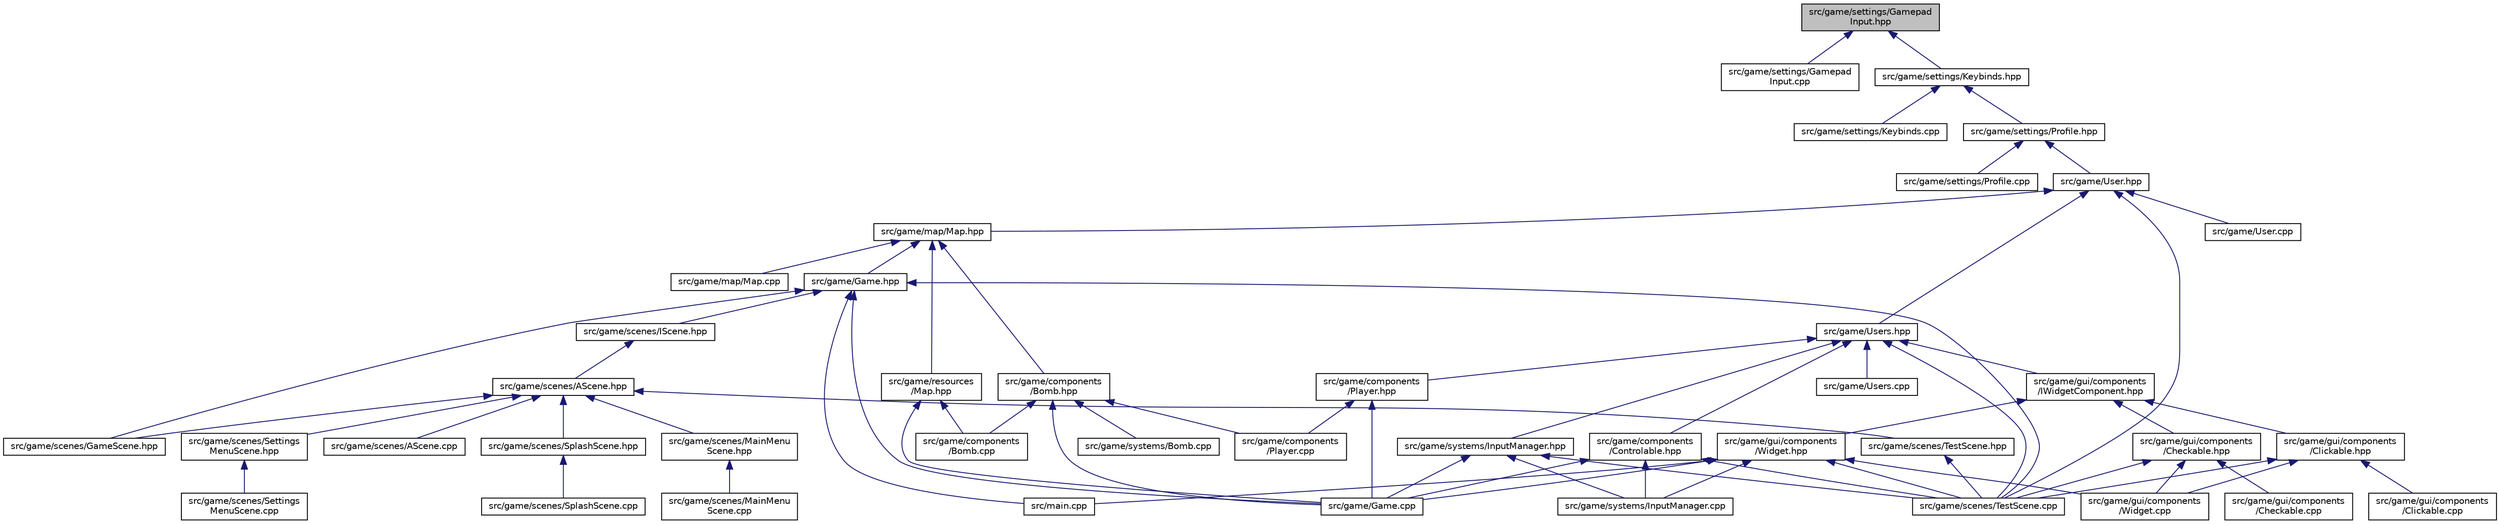 digraph "src/game/settings/GamepadInput.hpp"
{
 // LATEX_PDF_SIZE
  edge [fontname="Helvetica",fontsize="10",labelfontname="Helvetica",labelfontsize="10"];
  node [fontname="Helvetica",fontsize="10",shape=record];
  Node1 [label="src/game/settings/Gamepad\lInput.hpp",height=0.2,width=0.4,color="black", fillcolor="grey75", style="filled", fontcolor="black",tooltip=" "];
  Node1 -> Node2 [dir="back",color="midnightblue",fontsize="10",style="solid",fontname="Helvetica"];
  Node2 [label="src/game/settings/Gamepad\lInput.cpp",height=0.2,width=0.4,color="black", fillcolor="white", style="filled",URL="$_gamepad_input_8cpp.html",tooltip=" "];
  Node1 -> Node3 [dir="back",color="midnightblue",fontsize="10",style="solid",fontname="Helvetica"];
  Node3 [label="src/game/settings/Keybinds.hpp",height=0.2,width=0.4,color="black", fillcolor="white", style="filled",URL="$_keybinds_8hpp.html",tooltip=" "];
  Node3 -> Node4 [dir="back",color="midnightblue",fontsize="10",style="solid",fontname="Helvetica"];
  Node4 [label="src/game/settings/Keybinds.cpp",height=0.2,width=0.4,color="black", fillcolor="white", style="filled",URL="$_keybinds_8cpp.html",tooltip=" "];
  Node3 -> Node5 [dir="back",color="midnightblue",fontsize="10",style="solid",fontname="Helvetica"];
  Node5 [label="src/game/settings/Profile.hpp",height=0.2,width=0.4,color="black", fillcolor="white", style="filled",URL="$_profile_8hpp.html",tooltip=" "];
  Node5 -> Node6 [dir="back",color="midnightblue",fontsize="10",style="solid",fontname="Helvetica"];
  Node6 [label="src/game/settings/Profile.cpp",height=0.2,width=0.4,color="black", fillcolor="white", style="filled",URL="$_profile_8cpp.html",tooltip=" "];
  Node5 -> Node7 [dir="back",color="midnightblue",fontsize="10",style="solid",fontname="Helvetica"];
  Node7 [label="src/game/User.hpp",height=0.2,width=0.4,color="black", fillcolor="white", style="filled",URL="$_user_8hpp.html",tooltip=" "];
  Node7 -> Node8 [dir="back",color="midnightblue",fontsize="10",style="solid",fontname="Helvetica"];
  Node8 [label="src/game/map/Map.hpp",height=0.2,width=0.4,color="black", fillcolor="white", style="filled",URL="$map_2_map_8hpp.html",tooltip=" "];
  Node8 -> Node9 [dir="back",color="midnightblue",fontsize="10",style="solid",fontname="Helvetica"];
  Node9 [label="src/game/components\l/Bomb.hpp",height=0.2,width=0.4,color="black", fillcolor="white", style="filled",URL="$components_2_bomb_8hpp.html",tooltip=" "];
  Node9 -> Node10 [dir="back",color="midnightblue",fontsize="10",style="solid",fontname="Helvetica"];
  Node10 [label="src/game/components\l/Bomb.cpp",height=0.2,width=0.4,color="black", fillcolor="white", style="filled",URL="$components_2_bomb_8cpp.html",tooltip=" "];
  Node9 -> Node11 [dir="back",color="midnightblue",fontsize="10",style="solid",fontname="Helvetica"];
  Node11 [label="src/game/components\l/Player.cpp",height=0.2,width=0.4,color="black", fillcolor="white", style="filled",URL="$_player_8cpp.html",tooltip=" "];
  Node9 -> Node12 [dir="back",color="midnightblue",fontsize="10",style="solid",fontname="Helvetica"];
  Node12 [label="src/game/Game.cpp",height=0.2,width=0.4,color="black", fillcolor="white", style="filled",URL="$_game_8cpp.html",tooltip=" "];
  Node9 -> Node13 [dir="back",color="midnightblue",fontsize="10",style="solid",fontname="Helvetica"];
  Node13 [label="src/game/systems/Bomb.cpp",height=0.2,width=0.4,color="black", fillcolor="white", style="filled",URL="$systems_2_bomb_8cpp.html",tooltip=" "];
  Node8 -> Node14 [dir="back",color="midnightblue",fontsize="10",style="solid",fontname="Helvetica"];
  Node14 [label="src/game/Game.hpp",height=0.2,width=0.4,color="black", fillcolor="white", style="filled",URL="$_game_8hpp.html",tooltip=" "];
  Node14 -> Node12 [dir="back",color="midnightblue",fontsize="10",style="solid",fontname="Helvetica"];
  Node14 -> Node15 [dir="back",color="midnightblue",fontsize="10",style="solid",fontname="Helvetica"];
  Node15 [label="src/game/scenes/GameScene.hpp",height=0.2,width=0.4,color="black", fillcolor="white", style="filled",URL="$_game_scene_8hpp.html",tooltip=" "];
  Node14 -> Node16 [dir="back",color="midnightblue",fontsize="10",style="solid",fontname="Helvetica"];
  Node16 [label="src/game/scenes/IScene.hpp",height=0.2,width=0.4,color="black", fillcolor="white", style="filled",URL="$_i_scene_8hpp.html",tooltip=" "];
  Node16 -> Node17 [dir="back",color="midnightblue",fontsize="10",style="solid",fontname="Helvetica"];
  Node17 [label="src/game/scenes/AScene.hpp",height=0.2,width=0.4,color="black", fillcolor="white", style="filled",URL="$_a_scene_8hpp.html",tooltip=" "];
  Node17 -> Node18 [dir="back",color="midnightblue",fontsize="10",style="solid",fontname="Helvetica"];
  Node18 [label="src/game/scenes/AScene.cpp",height=0.2,width=0.4,color="black", fillcolor="white", style="filled",URL="$_a_scene_8cpp.html",tooltip=" "];
  Node17 -> Node15 [dir="back",color="midnightblue",fontsize="10",style="solid",fontname="Helvetica"];
  Node17 -> Node19 [dir="back",color="midnightblue",fontsize="10",style="solid",fontname="Helvetica"];
  Node19 [label="src/game/scenes/MainMenu\lScene.hpp",height=0.2,width=0.4,color="black", fillcolor="white", style="filled",URL="$_main_menu_scene_8hpp.html",tooltip=" "];
  Node19 -> Node20 [dir="back",color="midnightblue",fontsize="10",style="solid",fontname="Helvetica"];
  Node20 [label="src/game/scenes/MainMenu\lScene.cpp",height=0.2,width=0.4,color="black", fillcolor="white", style="filled",URL="$_main_menu_scene_8cpp.html",tooltip=" "];
  Node17 -> Node21 [dir="back",color="midnightblue",fontsize="10",style="solid",fontname="Helvetica"];
  Node21 [label="src/game/scenes/Settings\lMenuScene.hpp",height=0.2,width=0.4,color="black", fillcolor="white", style="filled",URL="$_settings_menu_scene_8hpp.html",tooltip=" "];
  Node21 -> Node22 [dir="back",color="midnightblue",fontsize="10",style="solid",fontname="Helvetica"];
  Node22 [label="src/game/scenes/Settings\lMenuScene.cpp",height=0.2,width=0.4,color="black", fillcolor="white", style="filled",URL="$_settings_menu_scene_8cpp.html",tooltip=" "];
  Node17 -> Node23 [dir="back",color="midnightblue",fontsize="10",style="solid",fontname="Helvetica"];
  Node23 [label="src/game/scenes/SplashScene.hpp",height=0.2,width=0.4,color="black", fillcolor="white", style="filled",URL="$_splash_scene_8hpp.html",tooltip=" "];
  Node23 -> Node24 [dir="back",color="midnightblue",fontsize="10",style="solid",fontname="Helvetica"];
  Node24 [label="src/game/scenes/SplashScene.cpp",height=0.2,width=0.4,color="black", fillcolor="white", style="filled",URL="$_splash_scene_8cpp.html",tooltip=" "];
  Node17 -> Node25 [dir="back",color="midnightblue",fontsize="10",style="solid",fontname="Helvetica"];
  Node25 [label="src/game/scenes/TestScene.hpp",height=0.2,width=0.4,color="black", fillcolor="white", style="filled",URL="$_test_scene_8hpp.html",tooltip=" "];
  Node25 -> Node26 [dir="back",color="midnightblue",fontsize="10",style="solid",fontname="Helvetica"];
  Node26 [label="src/game/scenes/TestScene.cpp",height=0.2,width=0.4,color="black", fillcolor="white", style="filled",URL="$_test_scene_8cpp.html",tooltip=" "];
  Node14 -> Node26 [dir="back",color="midnightblue",fontsize="10",style="solid",fontname="Helvetica"];
  Node14 -> Node27 [dir="back",color="midnightblue",fontsize="10",style="solid",fontname="Helvetica"];
  Node27 [label="src/main.cpp",height=0.2,width=0.4,color="black", fillcolor="white", style="filled",URL="$main_8cpp.html",tooltip=" "];
  Node8 -> Node28 [dir="back",color="midnightblue",fontsize="10",style="solid",fontname="Helvetica"];
  Node28 [label="src/game/resources\l/Map.hpp",height=0.2,width=0.4,color="black", fillcolor="white", style="filled",URL="$resources_2_map_8hpp.html",tooltip=" "];
  Node28 -> Node10 [dir="back",color="midnightblue",fontsize="10",style="solid",fontname="Helvetica"];
  Node28 -> Node12 [dir="back",color="midnightblue",fontsize="10",style="solid",fontname="Helvetica"];
  Node8 -> Node29 [dir="back",color="midnightblue",fontsize="10",style="solid",fontname="Helvetica"];
  Node29 [label="src/game/map/Map.cpp",height=0.2,width=0.4,color="black", fillcolor="white", style="filled",URL="$_map_8cpp.html",tooltip=" "];
  Node7 -> Node26 [dir="back",color="midnightblue",fontsize="10",style="solid",fontname="Helvetica"];
  Node7 -> Node30 [dir="back",color="midnightblue",fontsize="10",style="solid",fontname="Helvetica"];
  Node30 [label="src/game/User.cpp",height=0.2,width=0.4,color="black", fillcolor="white", style="filled",URL="$_user_8cpp.html",tooltip=" "];
  Node7 -> Node31 [dir="back",color="midnightblue",fontsize="10",style="solid",fontname="Helvetica"];
  Node31 [label="src/game/Users.hpp",height=0.2,width=0.4,color="black", fillcolor="white", style="filled",URL="$_users_8hpp.html",tooltip=" "];
  Node31 -> Node32 [dir="back",color="midnightblue",fontsize="10",style="solid",fontname="Helvetica"];
  Node32 [label="src/game/components\l/Controlable.hpp",height=0.2,width=0.4,color="black", fillcolor="white", style="filled",URL="$_controlable_8hpp.html",tooltip=" "];
  Node32 -> Node12 [dir="back",color="midnightblue",fontsize="10",style="solid",fontname="Helvetica"];
  Node32 -> Node26 [dir="back",color="midnightblue",fontsize="10",style="solid",fontname="Helvetica"];
  Node32 -> Node33 [dir="back",color="midnightblue",fontsize="10",style="solid",fontname="Helvetica"];
  Node33 [label="src/game/systems/InputManager.cpp",height=0.2,width=0.4,color="black", fillcolor="white", style="filled",URL="$_input_manager_8cpp.html",tooltip=" "];
  Node31 -> Node34 [dir="back",color="midnightblue",fontsize="10",style="solid",fontname="Helvetica"];
  Node34 [label="src/game/components\l/Player.hpp",height=0.2,width=0.4,color="black", fillcolor="white", style="filled",URL="$_player_8hpp.html",tooltip=" "];
  Node34 -> Node11 [dir="back",color="midnightblue",fontsize="10",style="solid",fontname="Helvetica"];
  Node34 -> Node12 [dir="back",color="midnightblue",fontsize="10",style="solid",fontname="Helvetica"];
  Node31 -> Node35 [dir="back",color="midnightblue",fontsize="10",style="solid",fontname="Helvetica"];
  Node35 [label="src/game/gui/components\l/IWidgetComponent.hpp",height=0.2,width=0.4,color="black", fillcolor="white", style="filled",URL="$_i_widget_component_8hpp.html",tooltip=" "];
  Node35 -> Node36 [dir="back",color="midnightblue",fontsize="10",style="solid",fontname="Helvetica"];
  Node36 [label="src/game/gui/components\l/Widget.hpp",height=0.2,width=0.4,color="black", fillcolor="white", style="filled",URL="$_widget_8hpp.html",tooltip=" "];
  Node36 -> Node12 [dir="back",color="midnightblue",fontsize="10",style="solid",fontname="Helvetica"];
  Node36 -> Node37 [dir="back",color="midnightblue",fontsize="10",style="solid",fontname="Helvetica"];
  Node37 [label="src/game/gui/components\l/Widget.cpp",height=0.2,width=0.4,color="black", fillcolor="white", style="filled",URL="$_widget_8cpp.html",tooltip=" "];
  Node36 -> Node26 [dir="back",color="midnightblue",fontsize="10",style="solid",fontname="Helvetica"];
  Node36 -> Node33 [dir="back",color="midnightblue",fontsize="10",style="solid",fontname="Helvetica"];
  Node36 -> Node27 [dir="back",color="midnightblue",fontsize="10",style="solid",fontname="Helvetica"];
  Node35 -> Node38 [dir="back",color="midnightblue",fontsize="10",style="solid",fontname="Helvetica"];
  Node38 [label="src/game/gui/components\l/Checkable.hpp",height=0.2,width=0.4,color="black", fillcolor="white", style="filled",URL="$_checkable_8hpp.html",tooltip=" "];
  Node38 -> Node39 [dir="back",color="midnightblue",fontsize="10",style="solid",fontname="Helvetica"];
  Node39 [label="src/game/gui/components\l/Checkable.cpp",height=0.2,width=0.4,color="black", fillcolor="white", style="filled",URL="$_checkable_8cpp.html",tooltip=" "];
  Node38 -> Node37 [dir="back",color="midnightblue",fontsize="10",style="solid",fontname="Helvetica"];
  Node38 -> Node26 [dir="back",color="midnightblue",fontsize="10",style="solid",fontname="Helvetica"];
  Node35 -> Node40 [dir="back",color="midnightblue",fontsize="10",style="solid",fontname="Helvetica"];
  Node40 [label="src/game/gui/components\l/Clickable.hpp",height=0.2,width=0.4,color="black", fillcolor="white", style="filled",URL="$_clickable_8hpp.html",tooltip=" "];
  Node40 -> Node41 [dir="back",color="midnightblue",fontsize="10",style="solid",fontname="Helvetica"];
  Node41 [label="src/game/gui/components\l/Clickable.cpp",height=0.2,width=0.4,color="black", fillcolor="white", style="filled",URL="$_clickable_8cpp.html",tooltip=" "];
  Node40 -> Node37 [dir="back",color="midnightblue",fontsize="10",style="solid",fontname="Helvetica"];
  Node40 -> Node26 [dir="back",color="midnightblue",fontsize="10",style="solid",fontname="Helvetica"];
  Node31 -> Node42 [dir="back",color="midnightblue",fontsize="10",style="solid",fontname="Helvetica"];
  Node42 [label="src/game/systems/InputManager.hpp",height=0.2,width=0.4,color="black", fillcolor="white", style="filled",URL="$_input_manager_8hpp.html",tooltip=" "];
  Node42 -> Node12 [dir="back",color="midnightblue",fontsize="10",style="solid",fontname="Helvetica"];
  Node42 -> Node26 [dir="back",color="midnightblue",fontsize="10",style="solid",fontname="Helvetica"];
  Node42 -> Node33 [dir="back",color="midnightblue",fontsize="10",style="solid",fontname="Helvetica"];
  Node31 -> Node26 [dir="back",color="midnightblue",fontsize="10",style="solid",fontname="Helvetica"];
  Node31 -> Node43 [dir="back",color="midnightblue",fontsize="10",style="solid",fontname="Helvetica"];
  Node43 [label="src/game/Users.cpp",height=0.2,width=0.4,color="black", fillcolor="white", style="filled",URL="$_users_8cpp.html",tooltip=" "];
}
